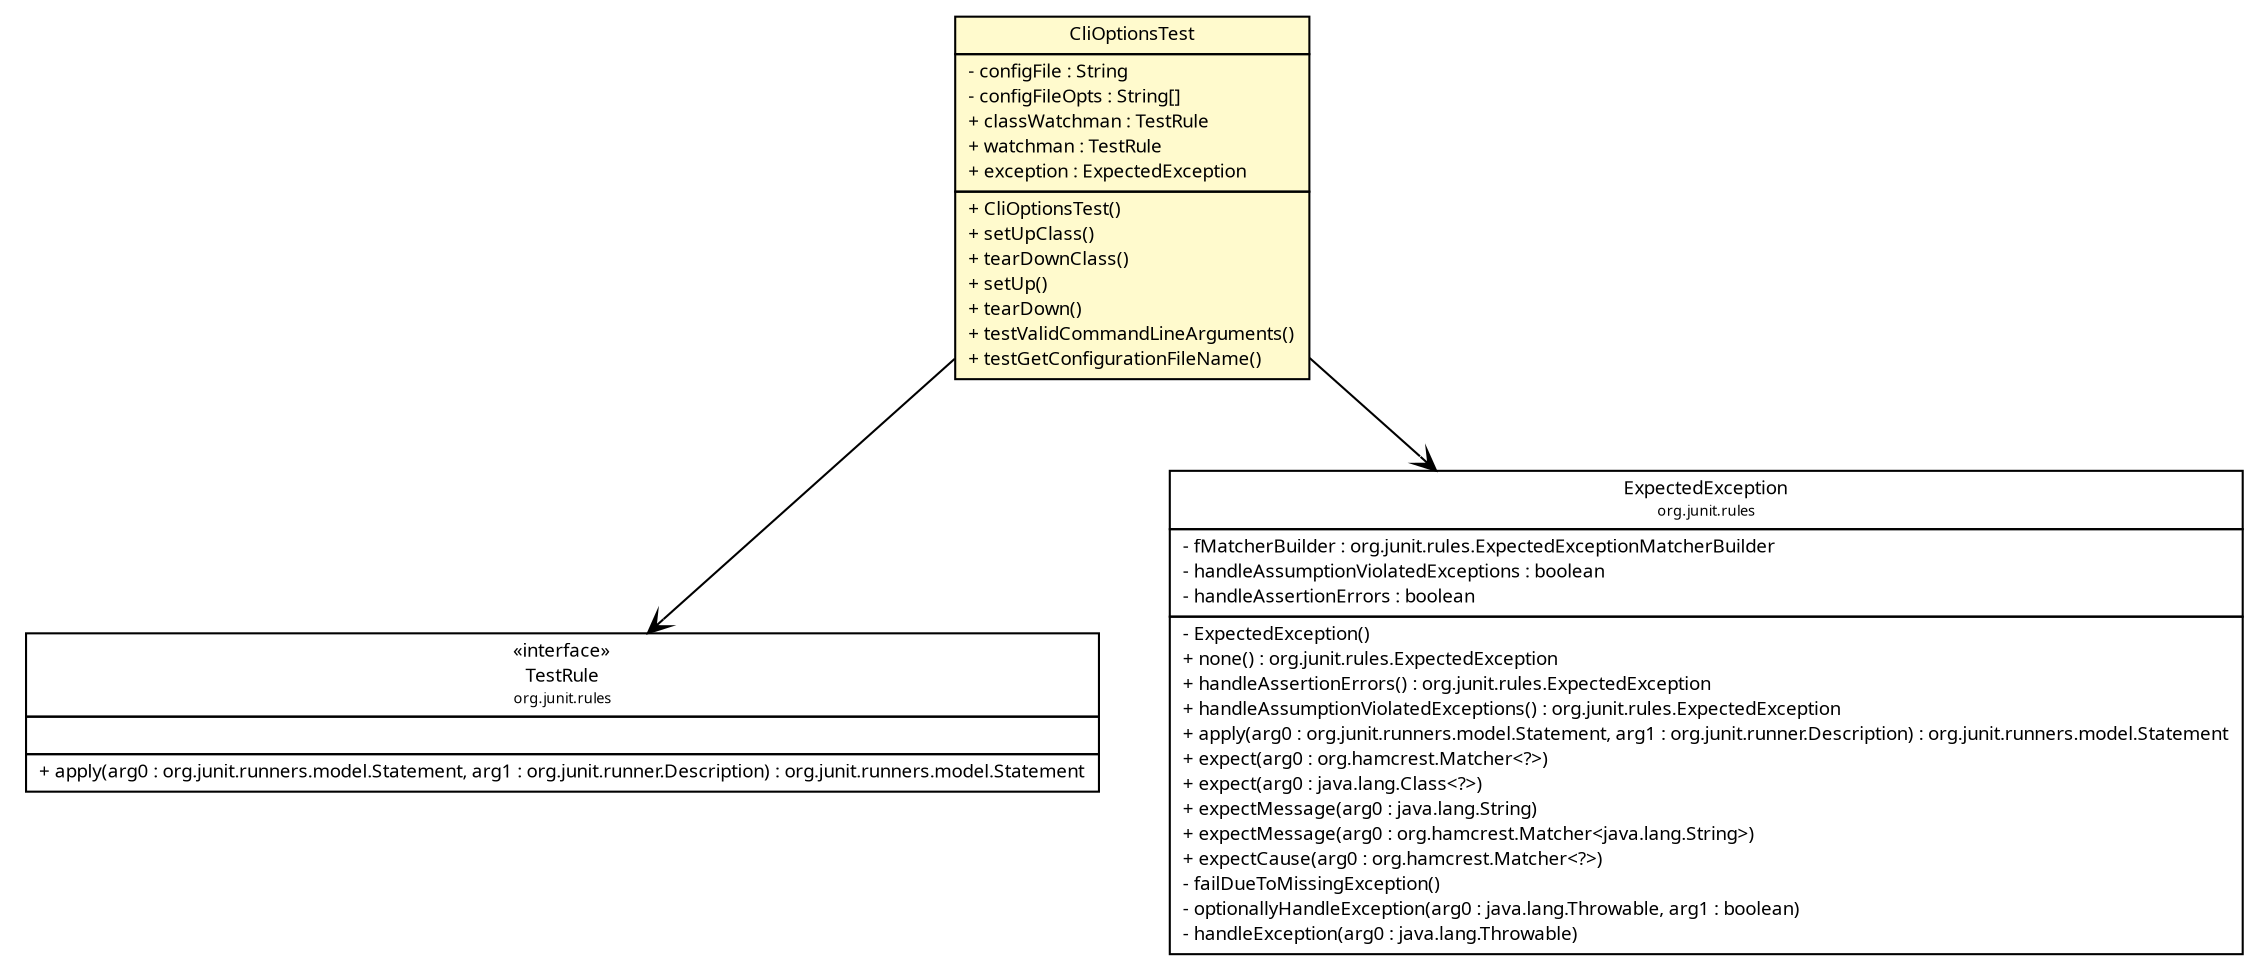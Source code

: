 #!/usr/local/bin/dot
#
# Class diagram 
# Generated by UMLGraph version R5_6 (http://www.umlgraph.org/)
#

digraph G {
	edge [fontname="Trebuchet MS",fontsize=10,labelfontname="Trebuchet MS",labelfontsize=10];
	node [fontname="Trebuchet MS",fontsize=10,shape=plaintext];
	nodesep=0.25;
	ranksep=0.5;
	// broadwick.CliOptionsTest
	c1069 [label=<<table title="broadwick.CliOptionsTest" border="0" cellborder="1" cellspacing="0" cellpadding="2" port="p" bgcolor="lemonChiffon" href="./CliOptionsTest.html">
		<tr><td><table border="0" cellspacing="0" cellpadding="1">
<tr><td align="center" balign="center"><font face="Trebuchet MS"> CliOptionsTest </font></td></tr>
		</table></td></tr>
		<tr><td><table border="0" cellspacing="0" cellpadding="1">
<tr><td align="left" balign="left"> - configFile : String </td></tr>
<tr><td align="left" balign="left"> - configFileOpts : String[] </td></tr>
<tr><td align="left" balign="left"> + classWatchman : TestRule </td></tr>
<tr><td align="left" balign="left"> + watchman : TestRule </td></tr>
<tr><td align="left" balign="left"> + exception : ExpectedException </td></tr>
		</table></td></tr>
		<tr><td><table border="0" cellspacing="0" cellpadding="1">
<tr><td align="left" balign="left"> + CliOptionsTest() </td></tr>
<tr><td align="left" balign="left"> + setUpClass() </td></tr>
<tr><td align="left" balign="left"> + tearDownClass() </td></tr>
<tr><td align="left" balign="left"> + setUp() </td></tr>
<tr><td align="left" balign="left"> + tearDown() </td></tr>
<tr><td align="left" balign="left"> + testValidCommandLineArguments() </td></tr>
<tr><td align="left" balign="left"> + testGetConfigurationFileName() </td></tr>
		</table></td></tr>
		</table>>, URL="./CliOptionsTest.html", fontname="Trebuchet MS", fontcolor="black", fontsize=9.0];
	// broadwick.CliOptionsTest NAVASSOC org.junit.rules.TestRule
	c1069:p -> c1100:p [taillabel="", label="", headlabel="", fontname="Trebuchet MS", fontcolor="black", fontsize=10.0, color="black", arrowhead=open];
	// broadwick.CliOptionsTest NAVASSOC org.junit.rules.ExpectedException
	c1069:p -> c1105:p [taillabel="", label="", headlabel="", fontname="Trebuchet MS", fontcolor="black", fontsize=10.0, color="black", arrowhead=open];
	// org.junit.rules.TestRule
	c1100 [label=<<table title="org.junit.rules.TestRule" border="0" cellborder="1" cellspacing="0" cellpadding="2" port="p" href="http://java.sun.com/j2se/1.4.2/docs/api/org/junit/rules/TestRule.html">
		<tr><td><table border="0" cellspacing="0" cellpadding="1">
<tr><td align="center" balign="center"> &#171;interface&#187; </td></tr>
<tr><td align="center" balign="center"><font face="Trebuchet MS"> TestRule </font></td></tr>
<tr><td align="center" balign="center"><font face="Trebuchet MS" point-size="7.0"> org.junit.rules </font></td></tr>
		</table></td></tr>
		<tr><td><table border="0" cellspacing="0" cellpadding="1">
<tr><td align="left" balign="left">  </td></tr>
		</table></td></tr>
		<tr><td><table border="0" cellspacing="0" cellpadding="1">
<tr><td align="left" balign="left"> + apply(arg0 : org.junit.runners.model.Statement, arg1 : org.junit.runner.Description) : org.junit.runners.model.Statement </td></tr>
		</table></td></tr>
		</table>>, URL="http://java.sun.com/j2se/1.4.2/docs/api/org/junit/rules/TestRule.html", fontname="Trebuchet MS", fontcolor="black", fontsize=9.0];
	// org.junit.rules.ExpectedException
	c1105 [label=<<table title="org.junit.rules.ExpectedException" border="0" cellborder="1" cellspacing="0" cellpadding="2" port="p" href="http://java.sun.com/j2se/1.4.2/docs/api/org/junit/rules/ExpectedException.html">
		<tr><td><table border="0" cellspacing="0" cellpadding="1">
<tr><td align="center" balign="center"><font face="Trebuchet MS"> ExpectedException </font></td></tr>
<tr><td align="center" balign="center"><font face="Trebuchet MS" point-size="7.0"> org.junit.rules </font></td></tr>
		</table></td></tr>
		<tr><td><table border="0" cellspacing="0" cellpadding="1">
<tr><td align="left" balign="left"> - fMatcherBuilder : org.junit.rules.ExpectedExceptionMatcherBuilder </td></tr>
<tr><td align="left" balign="left"> - handleAssumptionViolatedExceptions : boolean </td></tr>
<tr><td align="left" balign="left"> - handleAssertionErrors : boolean </td></tr>
		</table></td></tr>
		<tr><td><table border="0" cellspacing="0" cellpadding="1">
<tr><td align="left" balign="left"> - ExpectedException() </td></tr>
<tr><td align="left" balign="left"> + none() : org.junit.rules.ExpectedException </td></tr>
<tr><td align="left" balign="left"> + handleAssertionErrors() : org.junit.rules.ExpectedException </td></tr>
<tr><td align="left" balign="left"> + handleAssumptionViolatedExceptions() : org.junit.rules.ExpectedException </td></tr>
<tr><td align="left" balign="left"> + apply(arg0 : org.junit.runners.model.Statement, arg1 : org.junit.runner.Description) : org.junit.runners.model.Statement </td></tr>
<tr><td align="left" balign="left"> + expect(arg0 : org.hamcrest.Matcher&lt;?&gt;) </td></tr>
<tr><td align="left" balign="left"> + expect(arg0 : java.lang.Class&lt;?&gt;) </td></tr>
<tr><td align="left" balign="left"> + expectMessage(arg0 : java.lang.String) </td></tr>
<tr><td align="left" balign="left"> + expectMessage(arg0 : org.hamcrest.Matcher&lt;java.lang.String&gt;) </td></tr>
<tr><td align="left" balign="left"> + expectCause(arg0 : org.hamcrest.Matcher&lt;?&gt;) </td></tr>
<tr><td align="left" balign="left"> - failDueToMissingException() </td></tr>
<tr><td align="left" balign="left"> - optionallyHandleException(arg0 : java.lang.Throwable, arg1 : boolean) </td></tr>
<tr><td align="left" balign="left"> - handleException(arg0 : java.lang.Throwable) </td></tr>
		</table></td></tr>
		</table>>, URL="http://java.sun.com/j2se/1.4.2/docs/api/org/junit/rules/ExpectedException.html", fontname="Trebuchet MS", fontcolor="black", fontsize=9.0];
}

